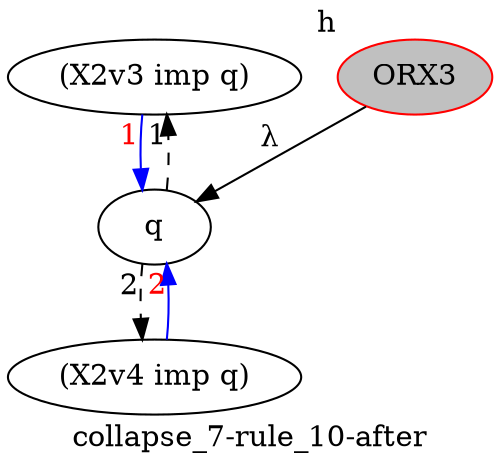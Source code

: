 strict digraph  {
	graph [collapsed_nodes="['250']",
		label="collapse_7-rule_10-after"
	];
	node [label="\N"];
	252	 [ancestor_target=False,
		formula="(X2v3 imp q)",
		hypothesis=False,
		label="(X2v3 imp q)"];
	251	 [ancestor_target=True,
		formula=q,
		hypothesis=False,
		label=q];
	252 -> 251	 [ancestor=True,
		color=blue,
		fontcolor=red,
		path=1,
		xlabel=1];
	250	 [ancestor_target=False,
		color=red,
		fillcolor=grey,
		formula=ORX3,
		hypothesis=True,
		label=ORX3,
		style=filled,
		xlabel=h];
	250 -> 251	 [ancestor=False,
		dependencies=None,
		xlabel=<&#955;>];
	251 -> 252	 [ancestor=False,
		composed=True,
		dependencies=0000000000000000000000000000000000000000000101000000000000000000001000000001000000000000000000010000000000000000000000000000000000010000000,
		style=dashed,
		xlabel=1];
	1152	 [ancestor_target=False,
		formula="(X2v4 imp q)",
		hypothesis=False,
		label="(X2v4 imp q)"];
	251 -> 1152	 [ancestor=False,
		composed=True,
		dependencies=0000000000000000000000000000000000000000000101000000000000000000000000000000001000000000001000000010000000000000000100000000000000000000000,
		style=dashed,
		xlabel=2];
	1152 -> 251	 [ancestor=True,
		color=blue,
		fontcolor=red,
		path=2,
		xlabel=2];
}
